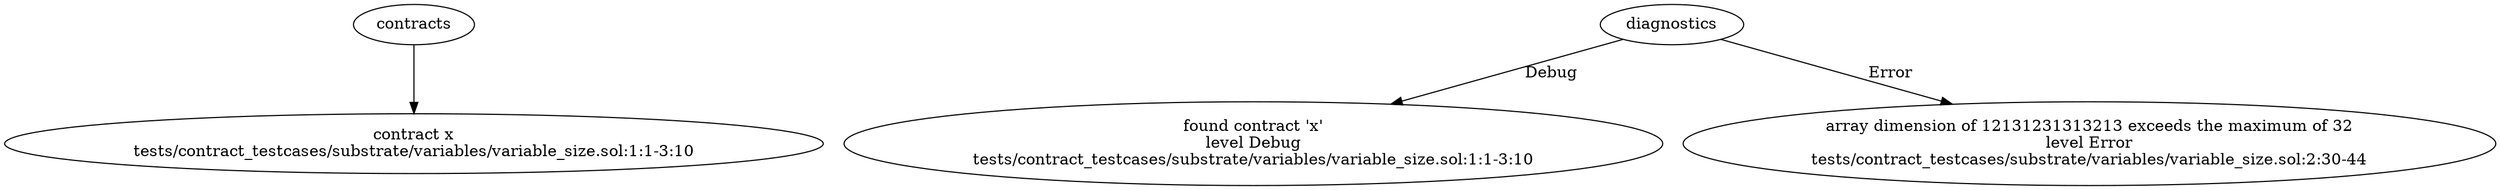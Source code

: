 strict digraph "tests/contract_testcases/substrate/variables/variable_size.sol" {
	contract [label="contract x\ntests/contract_testcases/substrate/variables/variable_size.sol:1:1-3:10"]
	diagnostic [label="found contract 'x'\nlevel Debug\ntests/contract_testcases/substrate/variables/variable_size.sol:1:1-3:10"]
	diagnostic_4 [label="array dimension of 12131231313213 exceeds the maximum of 32\nlevel Error\ntests/contract_testcases/substrate/variables/variable_size.sol:2:30-44"]
	contracts -> contract
	diagnostics -> diagnostic [label="Debug"]
	diagnostics -> diagnostic_4 [label="Error"]
}
